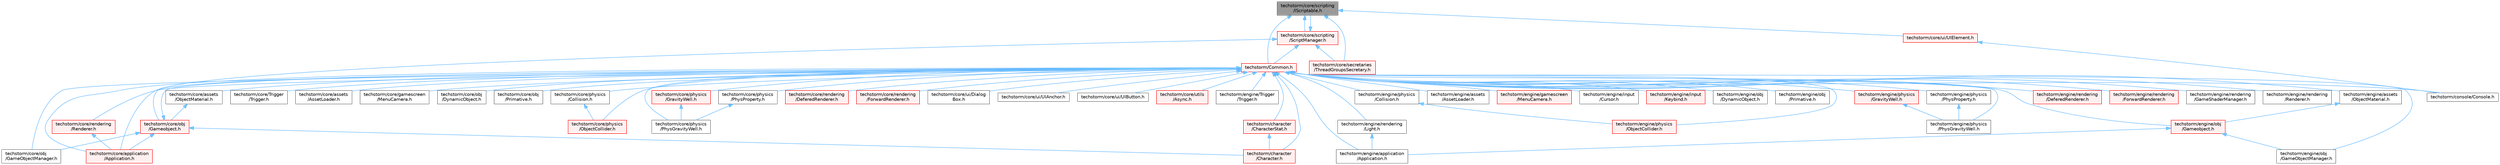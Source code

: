 digraph "techstorm/core/scripting/IScriptable.h"
{
 // LATEX_PDF_SIZE
  bgcolor="transparent";
  edge [fontname=Helvetica,fontsize=10,labelfontname=Helvetica,labelfontsize=10];
  node [fontname=Helvetica,fontsize=10,shape=box,height=0.2,width=0.4];
  Node1 [id="Node000001",label="techstorm/core/scripting\l/IScriptable.h",height=0.2,width=0.4,color="gray40", fillcolor="grey60", style="filled", fontcolor="black",tooltip=" "];
  Node1 -> Node2 [id="edge1_Node000001_Node000002",dir="back",color="steelblue1",style="solid",tooltip=" "];
  Node2 [id="Node000002",label="techstorm/Common.h",height=0.2,width=0.4,color="red", fillcolor="#FFF0F0", style="filled",URL="$_common_8h.html",tooltip=" "];
  Node2 -> Node3 [id="edge2_Node000002_Node000003",dir="back",color="steelblue1",style="solid",tooltip=" "];
  Node3 [id="Node000003",label="techstorm/character\l/Character.h",height=0.2,width=0.4,color="red", fillcolor="#FFF0F0", style="filled",URL="$_character_8h.html",tooltip=" "];
  Node2 -> Node22 [id="edge3_Node000002_Node000022",dir="back",color="steelblue1",style="solid",tooltip=" "];
  Node22 [id="Node000022",label="techstorm/character\l/CharacterStat.h",height=0.2,width=0.4,color="red", fillcolor="#FFF0F0", style="filled",URL="$_character_stat_8h.html",tooltip=" "];
  Node22 -> Node3 [id="edge4_Node000022_Node000003",dir="back",color="steelblue1",style="solid",tooltip=" "];
  Node2 -> Node25 [id="edge5_Node000002_Node000025",dir="back",color="steelblue1",style="solid",tooltip=" "];
  Node25 [id="Node000025",label="techstorm/console/Console.h",height=0.2,width=0.4,color="grey40", fillcolor="white", style="filled",URL="$_console_8h.html",tooltip=" "];
  Node2 -> Node26 [id="edge6_Node000002_Node000026",dir="back",color="steelblue1",style="solid",tooltip=" "];
  Node26 [id="Node000026",label="techstorm/core/Trigger\l/Trigger.h",height=0.2,width=0.4,color="grey40", fillcolor="white", style="filled",URL="$core_2_trigger_2_trigger_8h.html",tooltip=" "];
  Node2 -> Node6 [id="edge7_Node000002_Node000006",dir="back",color="steelblue1",style="solid",tooltip=" "];
  Node6 [id="Node000006",label="techstorm/core/application\l/Application.h",height=0.2,width=0.4,color="red", fillcolor="#FFF0F0", style="filled",URL="$core_2application_2_application_8h.html",tooltip=" "];
  Node2 -> Node27 [id="edge8_Node000002_Node000027",dir="back",color="steelblue1",style="solid",tooltip=" "];
  Node27 [id="Node000027",label="techstorm/core/assets\l/AssetLoader.h",height=0.2,width=0.4,color="grey40", fillcolor="white", style="filled",URL="$core_2assets_2_asset_loader_8h.html",tooltip=" "];
  Node2 -> Node28 [id="edge9_Node000002_Node000028",dir="back",color="steelblue1",style="solid",tooltip=" "];
  Node28 [id="Node000028",label="techstorm/core/assets\l/ObjectMaterial.h",height=0.2,width=0.4,color="grey40", fillcolor="white", style="filled",URL="$core_2assets_2_object_material_8h.html",tooltip=" "];
  Node28 -> Node29 [id="edge10_Node000028_Node000029",dir="back",color="steelblue1",style="solid",tooltip=" "];
  Node29 [id="Node000029",label="techstorm/core/obj\l/Gameobject.h",height=0.2,width=0.4,color="red", fillcolor="#FFF0F0", style="filled",URL="$core_2obj_2_gameobject_8h.html",tooltip=" "];
  Node29 -> Node2 [id="edge11_Node000029_Node000002",dir="back",color="steelblue1",style="solid",tooltip=" "];
  Node29 -> Node3 [id="edge12_Node000029_Node000003",dir="back",color="steelblue1",style="solid",tooltip=" "];
  Node29 -> Node6 [id="edge13_Node000029_Node000006",dir="back",color="steelblue1",style="solid",tooltip=" "];
  Node29 -> Node36 [id="edge14_Node000029_Node000036",dir="back",color="steelblue1",style="solid",tooltip=" "];
  Node36 [id="Node000036",label="techstorm/core/obj\l/GameObjectManager.h",height=0.2,width=0.4,color="grey40", fillcolor="white", style="filled",URL="$core_2obj_2_game_object_manager_8h.html",tooltip=" "];
  Node2 -> Node47 [id="edge15_Node000002_Node000047",dir="back",color="steelblue1",style="solid",tooltip=" "];
  Node47 [id="Node000047",label="techstorm/core/gamescreen\l/MenuCamera.h",height=0.2,width=0.4,color="grey40", fillcolor="white", style="filled",URL="$core_2gamescreen_2_menu_camera_8h.html",tooltip=" "];
  Node2 -> Node48 [id="edge16_Node000002_Node000048",dir="back",color="steelblue1",style="solid",tooltip=" "];
  Node48 [id="Node000048",label="techstorm/core/obj\l/DynamicObject.h",height=0.2,width=0.4,color="grey40", fillcolor="white", style="filled",URL="$core_2obj_2_dynamic_object_8h.html",tooltip=" "];
  Node2 -> Node36 [id="edge17_Node000002_Node000036",dir="back",color="steelblue1",style="solid",tooltip=" "];
  Node2 -> Node29 [id="edge18_Node000002_Node000029",dir="back",color="steelblue1",style="solid",tooltip=" "];
  Node2 -> Node49 [id="edge19_Node000002_Node000049",dir="back",color="steelblue1",style="solid",tooltip=" "];
  Node49 [id="Node000049",label="techstorm/core/obj\l/Primative.h",height=0.2,width=0.4,color="grey40", fillcolor="white", style="filled",URL="$core_2obj_2_primative_8h.html",tooltip=" "];
  Node2 -> Node50 [id="edge20_Node000002_Node000050",dir="back",color="steelblue1",style="solid",tooltip=" "];
  Node50 [id="Node000050",label="techstorm/core/physics\l/Collision.h",height=0.2,width=0.4,color="grey40", fillcolor="white", style="filled",URL="$core_2physics_2_collision_8h.html",tooltip=" "];
  Node50 -> Node51 [id="edge21_Node000050_Node000051",dir="back",color="steelblue1",style="solid",tooltip=" "];
  Node51 [id="Node000051",label="techstorm/core/physics\l/ObjectCollider.h",height=0.2,width=0.4,color="red", fillcolor="#FFF0F0", style="filled",URL="$core_2physics_2_object_collider_8h.html",tooltip=" "];
  Node2 -> Node53 [id="edge22_Node000002_Node000053",dir="back",color="steelblue1",style="solid",tooltip=" "];
  Node53 [id="Node000053",label="techstorm/core/physics\l/GravityWell.h",height=0.2,width=0.4,color="red", fillcolor="#FFF0F0", style="filled",URL="$core_2physics_2_gravity_well_8h.html",tooltip=" "];
  Node53 -> Node55 [id="edge23_Node000053_Node000055",dir="back",color="steelblue1",style="solid",tooltip=" "];
  Node55 [id="Node000055",label="techstorm/core/physics\l/PhysGravityWell.h",height=0.2,width=0.4,color="grey40", fillcolor="white", style="filled",URL="$core_2physics_2_phys_gravity_well_8h.html",tooltip=" "];
  Node2 -> Node51 [id="edge24_Node000002_Node000051",dir="back",color="steelblue1",style="solid",tooltip=" "];
  Node2 -> Node55 [id="edge25_Node000002_Node000055",dir="back",color="steelblue1",style="solid",tooltip=" "];
  Node2 -> Node56 [id="edge26_Node000002_Node000056",dir="back",color="steelblue1",style="solid",tooltip=" "];
  Node56 [id="Node000056",label="techstorm/core/physics\l/PhysProperty.h",height=0.2,width=0.4,color="grey40", fillcolor="white", style="filled",URL="$core_2physics_2_phys_property_8h.html",tooltip=" "];
  Node56 -> Node55 [id="edge27_Node000056_Node000055",dir="back",color="steelblue1",style="solid",tooltip=" "];
  Node2 -> Node57 [id="edge28_Node000002_Node000057",dir="back",color="steelblue1",style="solid",tooltip=" "];
  Node57 [id="Node000057",label="techstorm/core/rendering\l/DeferedRenderer.h",height=0.2,width=0.4,color="red", fillcolor="#FFF0F0", style="filled",URL="$core_2rendering_2_defered_renderer_8h.html",tooltip=" "];
  Node2 -> Node59 [id="edge29_Node000002_Node000059",dir="back",color="steelblue1",style="solid",tooltip=" "];
  Node59 [id="Node000059",label="techstorm/core/rendering\l/ForwardRenderer.h",height=0.2,width=0.4,color="red", fillcolor="#FFF0F0", style="filled",URL="$core_2rendering_2_forward_renderer_8h.html",tooltip=" "];
  Node2 -> Node60 [id="edge30_Node000002_Node000060",dir="back",color="steelblue1",style="solid",tooltip=" "];
  Node60 [id="Node000060",label="techstorm/core/rendering\l/Renderer.h",height=0.2,width=0.4,color="red", fillcolor="#FFF0F0", style="filled",URL="$core_2rendering_2_renderer_8h.html",tooltip=" "];
  Node60 -> Node6 [id="edge31_Node000060_Node000006",dir="back",color="steelblue1",style="solid",tooltip=" "];
  Node2 -> Node61 [id="edge32_Node000002_Node000061",dir="back",color="steelblue1",style="solid",tooltip=" "];
  Node61 [id="Node000061",label="techstorm/core/ui/Dialog\lBox.h",height=0.2,width=0.4,color="grey40", fillcolor="white", style="filled",URL="$core_2ui_2_dialog_box_8h.html",tooltip=" "];
  Node2 -> Node62 [id="edge33_Node000002_Node000062",dir="back",color="steelblue1",style="solid",tooltip=" "];
  Node62 [id="Node000062",label="techstorm/core/ui/UIAnchor.h",height=0.2,width=0.4,color="grey40", fillcolor="white", style="filled",URL="$core_2ui_2_u_i_anchor_8h.html",tooltip=" "];
  Node2 -> Node63 [id="edge34_Node000002_Node000063",dir="back",color="steelblue1",style="solid",tooltip=" "];
  Node63 [id="Node000063",label="techstorm/core/ui/UIButton.h",height=0.2,width=0.4,color="grey40", fillcolor="white", style="filled",URL="$core_2ui_2_u_i_button_8h.html",tooltip=" "];
  Node2 -> Node64 [id="edge35_Node000002_Node000064",dir="back",color="steelblue1",style="solid",tooltip=" "];
  Node64 [id="Node000064",label="techstorm/core/utils\l/Async.h",height=0.2,width=0.4,color="red", fillcolor="#FFF0F0", style="filled",URL="$core_2utils_2_async_8h.html",tooltip=" "];
  Node2 -> Node66 [id="edge36_Node000002_Node000066",dir="back",color="steelblue1",style="solid",tooltip=" "];
  Node66 [id="Node000066",label="techstorm/engine/Trigger\l/Trigger.h",height=0.2,width=0.4,color="grey40", fillcolor="white", style="filled",URL="$engine_2_trigger_2_trigger_8h.html",tooltip=" "];
  Node2 -> Node19 [id="edge37_Node000002_Node000019",dir="back",color="steelblue1",style="solid",tooltip=" "];
  Node19 [id="Node000019",label="techstorm/engine/application\l/Application.h",height=0.2,width=0.4,color="grey40", fillcolor="white", style="filled",URL="$engine_2application_2_application_8h.html",tooltip=" "];
  Node2 -> Node67 [id="edge38_Node000002_Node000067",dir="back",color="steelblue1",style="solid",tooltip=" "];
  Node67 [id="Node000067",label="techstorm/engine/assets\l/AssetLoader.h",height=0.2,width=0.4,color="grey40", fillcolor="white", style="filled",URL="$engine_2assets_2_asset_loader_8h.html",tooltip=" "];
  Node2 -> Node68 [id="edge39_Node000002_Node000068",dir="back",color="steelblue1",style="solid",tooltip=" "];
  Node68 [id="Node000068",label="techstorm/engine/assets\l/ObjectMaterial.h",height=0.2,width=0.4,color="grey40", fillcolor="white", style="filled",URL="$engine_2assets_2_object_material_8h.html",tooltip=" "];
  Node68 -> Node69 [id="edge40_Node000068_Node000069",dir="back",color="steelblue1",style="solid",tooltip=" "];
  Node69 [id="Node000069",label="techstorm/engine/obj\l/Gameobject.h",height=0.2,width=0.4,color="red", fillcolor="#FFF0F0", style="filled",URL="$engine_2obj_2_gameobject_8h.html",tooltip=" "];
  Node69 -> Node19 [id="edge41_Node000069_Node000019",dir="back",color="steelblue1",style="solid",tooltip=" "];
  Node69 -> Node75 [id="edge42_Node000069_Node000075",dir="back",color="steelblue1",style="solid",tooltip=" "];
  Node75 [id="Node000075",label="techstorm/engine/obj\l/GameObjectManager.h",height=0.2,width=0.4,color="grey40", fillcolor="white", style="filled",URL="$engine_2obj_2_game_object_manager_8h.html",tooltip=" "];
  Node2 -> Node80 [id="edge43_Node000002_Node000080",dir="back",color="steelblue1",style="solid",tooltip=" "];
  Node80 [id="Node000080",label="techstorm/engine/gamescreen\l/MenuCamera.h",height=0.2,width=0.4,color="red", fillcolor="#FFF0F0", style="filled",URL="$engine_2gamescreen_2_menu_camera_8h.html",tooltip=" "];
  Node2 -> Node82 [id="edge44_Node000002_Node000082",dir="back",color="steelblue1",style="solid",tooltip=" "];
  Node82 [id="Node000082",label="techstorm/engine/input\l/Cursor.h",height=0.2,width=0.4,color="grey40", fillcolor="white", style="filled",URL="$engine_2input_2_cursor_8h.html",tooltip=" "];
  Node2 -> Node83 [id="edge45_Node000002_Node000083",dir="back",color="steelblue1",style="solid",tooltip=" "];
  Node83 [id="Node000083",label="techstorm/engine/input\l/Keybind.h",height=0.2,width=0.4,color="red", fillcolor="#FFF0F0", style="filled",URL="$engine_2input_2_keybind_8h.html",tooltip=" "];
  Node2 -> Node85 [id="edge46_Node000002_Node000085",dir="back",color="steelblue1",style="solid",tooltip=" "];
  Node85 [id="Node000085",label="techstorm/engine/obj\l/DynamicObject.h",height=0.2,width=0.4,color="grey40", fillcolor="white", style="filled",URL="$engine_2obj_2_dynamic_object_8h.html",tooltip=" "];
  Node2 -> Node75 [id="edge47_Node000002_Node000075",dir="back",color="steelblue1",style="solid",tooltip=" "];
  Node2 -> Node69 [id="edge48_Node000002_Node000069",dir="back",color="steelblue1",style="solid",tooltip=" "];
  Node2 -> Node86 [id="edge49_Node000002_Node000086",dir="back",color="steelblue1",style="solid",tooltip=" "];
  Node86 [id="Node000086",label="techstorm/engine/obj\l/Primative.h",height=0.2,width=0.4,color="grey40", fillcolor="white", style="filled",URL="$engine_2obj_2_primative_8h.html",tooltip=" "];
  Node2 -> Node87 [id="edge50_Node000002_Node000087",dir="back",color="steelblue1",style="solid",tooltip=" "];
  Node87 [id="Node000087",label="techstorm/engine/physics\l/Collision.h",height=0.2,width=0.4,color="grey40", fillcolor="white", style="filled",URL="$engine_2physics_2_collision_8h.html",tooltip=" "];
  Node87 -> Node88 [id="edge51_Node000087_Node000088",dir="back",color="steelblue1",style="solid",tooltip=" "];
  Node88 [id="Node000088",label="techstorm/engine/physics\l/ObjectCollider.h",height=0.2,width=0.4,color="red", fillcolor="#FFF0F0", style="filled",URL="$engine_2physics_2_object_collider_8h.html",tooltip=" "];
  Node2 -> Node90 [id="edge52_Node000002_Node000090",dir="back",color="steelblue1",style="solid",tooltip=" "];
  Node90 [id="Node000090",label="techstorm/engine/physics\l/GravityWell.h",height=0.2,width=0.4,color="red", fillcolor="#FFF0F0", style="filled",URL="$engine_2physics_2_gravity_well_8h.html",tooltip=" "];
  Node90 -> Node92 [id="edge53_Node000090_Node000092",dir="back",color="steelblue1",style="solid",tooltip=" "];
  Node92 [id="Node000092",label="techstorm/engine/physics\l/PhysGravityWell.h",height=0.2,width=0.4,color="grey40", fillcolor="white", style="filled",URL="$engine_2physics_2_phys_gravity_well_8h.html",tooltip=" "];
  Node2 -> Node88 [id="edge54_Node000002_Node000088",dir="back",color="steelblue1",style="solid",tooltip=" "];
  Node2 -> Node92 [id="edge55_Node000002_Node000092",dir="back",color="steelblue1",style="solid",tooltip=" "];
  Node2 -> Node93 [id="edge56_Node000002_Node000093",dir="back",color="steelblue1",style="solid",tooltip=" "];
  Node93 [id="Node000093",label="techstorm/engine/physics\l/PhysProperty.h",height=0.2,width=0.4,color="grey40", fillcolor="white", style="filled",URL="$engine_2physics_2_phys_property_8h.html",tooltip=" "];
  Node93 -> Node92 [id="edge57_Node000093_Node000092",dir="back",color="steelblue1",style="solid",tooltip=" "];
  Node2 -> Node94 [id="edge58_Node000002_Node000094",dir="back",color="steelblue1",style="solid",tooltip=" "];
  Node94 [id="Node000094",label="techstorm/engine/rendering\l/DeferedRenderer.h",height=0.2,width=0.4,color="red", fillcolor="#FFF0F0", style="filled",URL="$engine_2rendering_2_defered_renderer_8h.html",tooltip=" "];
  Node2 -> Node96 [id="edge59_Node000002_Node000096",dir="back",color="steelblue1",style="solid",tooltip=" "];
  Node96 [id="Node000096",label="techstorm/engine/rendering\l/ForwardRenderer.h",height=0.2,width=0.4,color="red", fillcolor="#FFF0F0", style="filled",URL="$engine_2rendering_2_forward_renderer_8h.html",tooltip=" "];
  Node2 -> Node97 [id="edge60_Node000002_Node000097",dir="back",color="steelblue1",style="solid",tooltip=" "];
  Node97 [id="Node000097",label="techstorm/engine/rendering\l/GameShaderManager.h",height=0.2,width=0.4,color="grey40", fillcolor="white", style="filled",URL="$_game_shader_manager_8h.html",tooltip=" "];
  Node2 -> Node98 [id="edge61_Node000002_Node000098",dir="back",color="steelblue1",style="solid",tooltip=" "];
  Node98 [id="Node000098",label="techstorm/engine/rendering\l/Light.h",height=0.2,width=0.4,color="grey40", fillcolor="white", style="filled",URL="$engine_2rendering_2_light_8h.html",tooltip=" "];
  Node98 -> Node19 [id="edge62_Node000098_Node000019",dir="back",color="steelblue1",style="solid",tooltip=" "];
  Node2 -> Node99 [id="edge63_Node000002_Node000099",dir="back",color="steelblue1",style="solid",tooltip=" "];
  Node99 [id="Node000099",label="techstorm/engine/rendering\l/Renderer.h",height=0.2,width=0.4,color="grey40", fillcolor="white", style="filled",URL="$engine_2rendering_2_renderer_8h.html",tooltip=" "];
  Node1 -> Node124 [id="edge64_Node000001_Node000124",dir="back",color="steelblue1",style="solid",tooltip=" "];
  Node124 [id="Node000124",label="techstorm/core/scripting\l/ScriptManager.h",height=0.2,width=0.4,color="red", fillcolor="#FFF0F0", style="filled",URL="$core_2scripting_2_script_manager_8h.html",tooltip=" "];
  Node124 -> Node2 [id="edge65_Node000124_Node000002",dir="back",color="steelblue1",style="solid",tooltip=" "];
  Node124 -> Node6 [id="edge66_Node000124_Node000006",dir="back",color="steelblue1",style="solid",tooltip=" "];
  Node124 -> Node1 [id="edge67_Node000124_Node000001",dir="back",color="steelblue1",style="solid",tooltip=" "];
  Node124 -> Node125 [id="edge68_Node000124_Node000125",dir="back",color="steelblue1",style="solid",tooltip=" "];
  Node125 [id="Node000125",label="techstorm/core/secretaries\l/ThreadGroupsSecretary.h",height=0.2,width=0.4,color="red", fillcolor="#FFF0F0", style="filled",URL="$core_2secretaries_2_thread_groups_secretary_8h.html",tooltip=" "];
  Node1 -> Node125 [id="edge69_Node000001_Node000125",dir="back",color="steelblue1",style="solid",tooltip=" "];
  Node1 -> Node127 [id="edge70_Node000001_Node000127",dir="back",color="steelblue1",style="solid",tooltip=" "];
  Node127 [id="Node000127",label="techstorm/core/ui/UIElement.h",height=0.2,width=0.4,color="red", fillcolor="#FFF0F0", style="filled",URL="$core_2ui_2_u_i_element_8h.html",tooltip=" "];
  Node127 -> Node25 [id="edge71_Node000127_Node000025",dir="back",color="steelblue1",style="solid",tooltip=" "];
}
